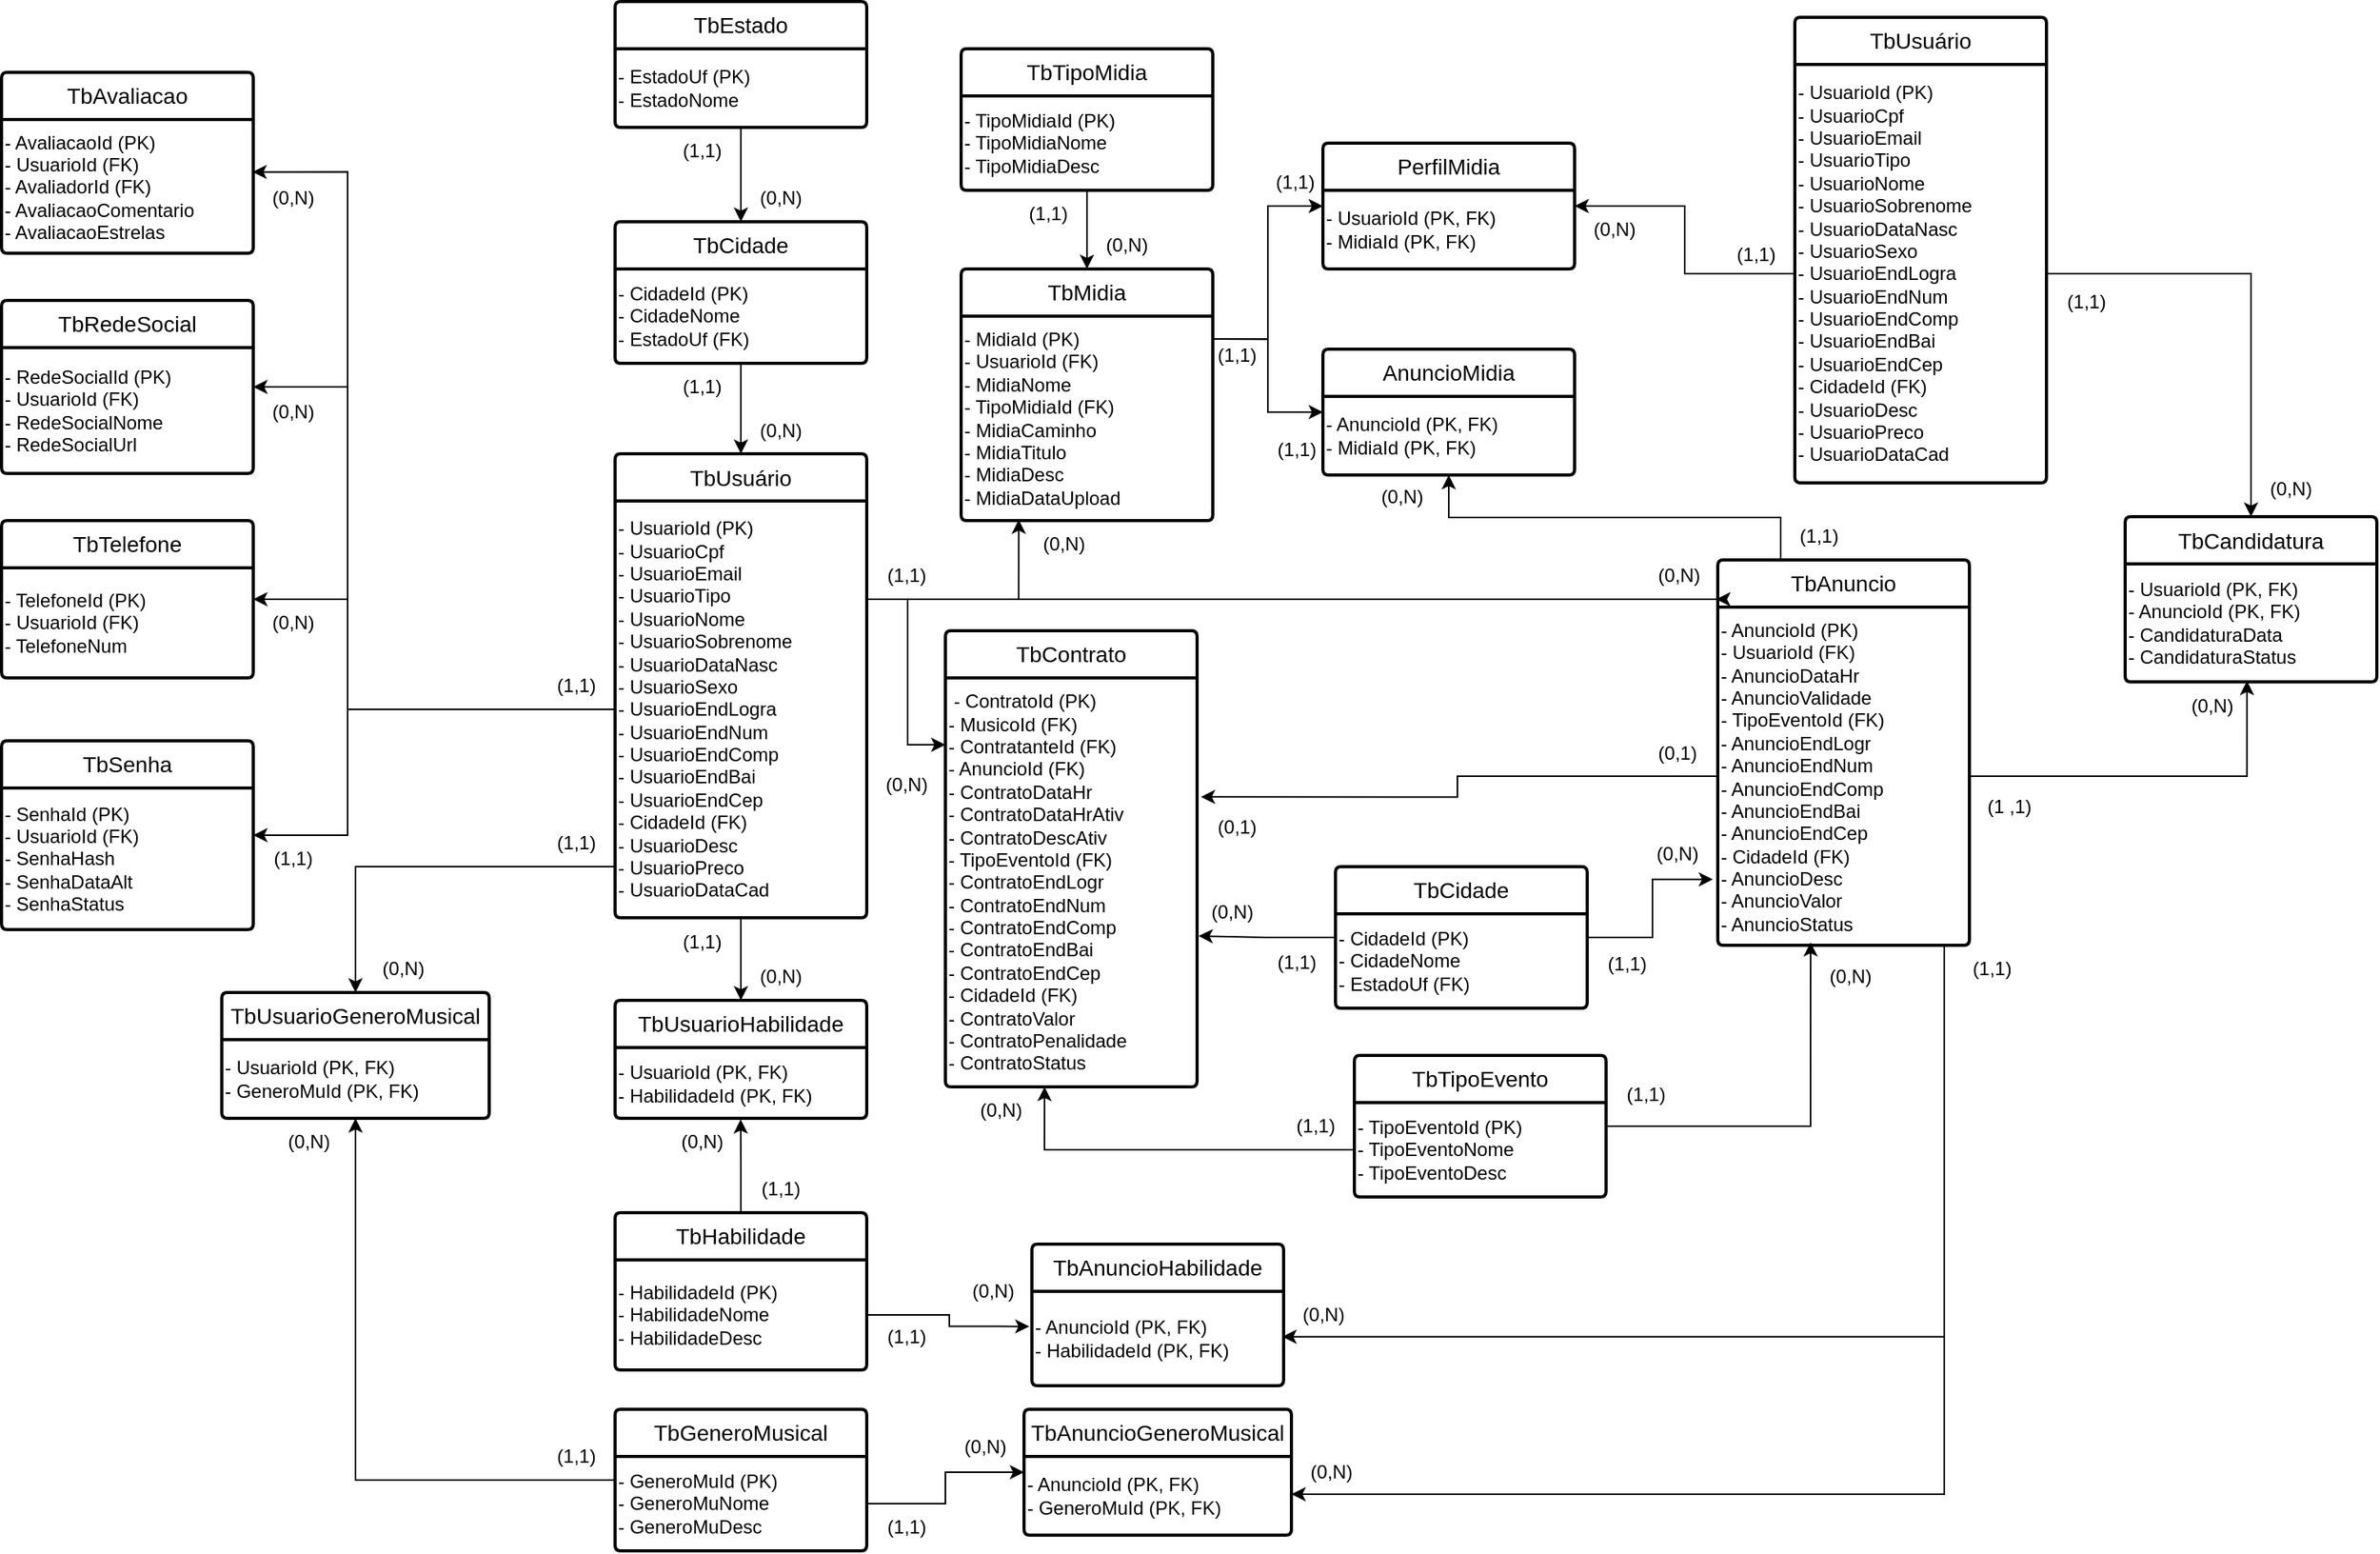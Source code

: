 <mxfile version="24.7.17">
  <diagram id="C5RBs43oDa-KdzZeNtuy" name="Page-1">
    <mxGraphModel dx="2780" dy="1218" grid="1" gridSize="10" guides="1" tooltips="1" connect="1" arrows="1" fold="1" page="1" pageScale="1" pageWidth="827" pageHeight="1169" math="0" shadow="0">
      <root>
        <mxCell id="WIyWlLk6GJQsqaUBKTNV-0" />
        <mxCell id="WIyWlLk6GJQsqaUBKTNV-1" parent="WIyWlLk6GJQsqaUBKTNV-0" />
        <mxCell id="g0T9W5ghNMHpebIkajyG-19" style="edgeStyle=orthogonalEdgeStyle;rounded=0;orthogonalLoop=1;jettySize=auto;html=1;entryX=1;entryY=0.5;entryDx=0;entryDy=0;" parent="WIyWlLk6GJQsqaUBKTNV-1" source="g0T9W5ghNMHpebIkajyG-0" target="g0T9W5ghNMHpebIkajyG-6" edge="1">
          <mxGeometry relative="1" as="geometry">
            <Array as="points">
              <mxPoint x="290" y="460" />
              <mxPoint x="290" y="255" />
            </Array>
          </mxGeometry>
        </mxCell>
        <mxCell id="g0T9W5ghNMHpebIkajyG-20" style="edgeStyle=orthogonalEdgeStyle;rounded=0;orthogonalLoop=1;jettySize=auto;html=1;entryX=1;entryY=0.5;entryDx=0;entryDy=0;" parent="WIyWlLk6GJQsqaUBKTNV-1" source="g0T9W5ghNMHpebIkajyG-0" target="g0T9W5ghNMHpebIkajyG-5" edge="1">
          <mxGeometry relative="1" as="geometry">
            <Array as="points">
              <mxPoint x="290" y="460" />
              <mxPoint x="290" y="390" />
            </Array>
          </mxGeometry>
        </mxCell>
        <mxCell id="g0T9W5ghNMHpebIkajyG-21" style="edgeStyle=orthogonalEdgeStyle;rounded=0;orthogonalLoop=1;jettySize=auto;html=1;entryX=1;entryY=0.5;entryDx=0;entryDy=0;" parent="WIyWlLk6GJQsqaUBKTNV-1" source="g0T9W5ghNMHpebIkajyG-0" target="g0T9W5ghNMHpebIkajyG-7" edge="1">
          <mxGeometry relative="1" as="geometry">
            <Array as="points">
              <mxPoint x="290" y="460" />
              <mxPoint x="290" y="540" />
            </Array>
          </mxGeometry>
        </mxCell>
        <mxCell id="g0T9W5ghNMHpebIkajyG-0" value="TbUsuário" style="swimlane;childLayout=stackLayout;horizontal=1;startSize=30;horizontalStack=0;rounded=1;fontSize=14;fontStyle=0;strokeWidth=2;resizeParent=0;resizeLast=1;shadow=0;dashed=0;align=center;arcSize=4;whiteSpace=wrap;html=1;" parent="WIyWlLk6GJQsqaUBKTNV-1" vertex="1">
          <mxGeometry x="460" y="297.5" width="160" height="295" as="geometry" />
        </mxCell>
        <mxCell id="g0T9W5ghNMHpebIkajyG-48" value="- UsuarioId (PK)&lt;div&gt;- UsuarioCpf&amp;nbsp;&lt;/div&gt;&lt;div&gt;- UsuarioEmail&lt;/div&gt;&lt;div&gt;- UsuarioTipo&lt;/div&gt;&lt;div&gt;- UsuarioNome&lt;/div&gt;&lt;div&gt;- UsuarioSobrenome&lt;/div&gt;&lt;div&gt;- UsuarioDataNasc&lt;/div&gt;&lt;div&gt;- UsuarioSexo&lt;/div&gt;&lt;div&gt;- UsuarioEndLogra&lt;/div&gt;&lt;div&gt;- UsuarioEndNum&lt;/div&gt;&lt;div&gt;- UsuarioEndComp&lt;/div&gt;&lt;div&gt;- UsuarioEndBai&lt;/div&gt;&lt;div&gt;- UsuarioEndCep&lt;/div&gt;&lt;div&gt;- CidadeId (FK)&lt;/div&gt;&lt;div&gt;- UsuarioDesc&lt;/div&gt;&lt;div&gt;- UsuarioPreco&lt;/div&gt;&lt;div&gt;- UsuarioDataCad&lt;/div&gt;" style="text;html=1;align=left;verticalAlign=middle;resizable=0;points=[];autosize=1;strokeColor=none;fillColor=none;" parent="g0T9W5ghNMHpebIkajyG-0" vertex="1">
          <mxGeometry y="30" width="160" height="265" as="geometry" />
        </mxCell>
        <mxCell id="g0T9W5ghNMHpebIkajyG-23" style="edgeStyle=orthogonalEdgeStyle;rounded=0;orthogonalLoop=1;jettySize=auto;html=1;entryX=0.5;entryY=0;entryDx=0;entryDy=0;" parent="WIyWlLk6GJQsqaUBKTNV-1" source="g0T9W5ghNMHpebIkajyG-3" target="g0T9W5ghNMHpebIkajyG-0" edge="1">
          <mxGeometry relative="1" as="geometry" />
        </mxCell>
        <mxCell id="g0T9W5ghNMHpebIkajyG-3" value="TbCidade" style="swimlane;childLayout=stackLayout;horizontal=1;startSize=30;horizontalStack=0;rounded=1;fontSize=14;fontStyle=0;strokeWidth=2;resizeParent=0;resizeLast=1;shadow=0;dashed=0;align=center;arcSize=4;whiteSpace=wrap;html=1;" parent="WIyWlLk6GJQsqaUBKTNV-1" vertex="1">
          <mxGeometry x="460" y="150" width="160" height="90" as="geometry" />
        </mxCell>
        <mxCell id="g0T9W5ghNMHpebIkajyG-50" value="- CidadeId (PK)&lt;div&gt;- CidadeNome&lt;/div&gt;&lt;div&gt;- EstadoUf (FK)&lt;/div&gt;" style="text;html=1;align=left;verticalAlign=middle;resizable=0;points=[];autosize=1;strokeColor=none;fillColor=none;" parent="g0T9W5ghNMHpebIkajyG-3" vertex="1">
          <mxGeometry y="30" width="160" height="60" as="geometry" />
        </mxCell>
        <mxCell id="g0T9W5ghNMHpebIkajyG-24" style="edgeStyle=orthogonalEdgeStyle;rounded=0;orthogonalLoop=1;jettySize=auto;html=1;entryX=0.5;entryY=0;entryDx=0;entryDy=0;" parent="WIyWlLk6GJQsqaUBKTNV-1" source="g0T9W5ghNMHpebIkajyG-4" target="g0T9W5ghNMHpebIkajyG-3" edge="1">
          <mxGeometry relative="1" as="geometry" />
        </mxCell>
        <mxCell id="g0T9W5ghNMHpebIkajyG-4" value="TbEstado" style="swimlane;childLayout=stackLayout;horizontal=1;startSize=30;horizontalStack=0;rounded=1;fontSize=14;fontStyle=0;strokeWidth=2;resizeParent=0;resizeLast=1;shadow=0;dashed=0;align=center;arcSize=4;whiteSpace=wrap;html=1;" parent="WIyWlLk6GJQsqaUBKTNV-1" vertex="1">
          <mxGeometry x="460" y="10" width="160" height="80" as="geometry" />
        </mxCell>
        <mxCell id="g0T9W5ghNMHpebIkajyG-49" value="- EstadoUf (PK)&lt;div&gt;- EstadoNome&lt;/div&gt;" style="text;html=1;align=left;verticalAlign=middle;resizable=0;points=[];autosize=1;strokeColor=none;fillColor=none;" parent="g0T9W5ghNMHpebIkajyG-4" vertex="1">
          <mxGeometry y="30" width="160" height="50" as="geometry" />
        </mxCell>
        <mxCell id="g0T9W5ghNMHpebIkajyG-5" value="TbTelefone" style="swimlane;childLayout=stackLayout;horizontal=1;startSize=30;horizontalStack=0;rounded=1;fontSize=14;fontStyle=0;strokeWidth=2;resizeParent=0;resizeLast=1;shadow=0;dashed=0;align=center;arcSize=4;whiteSpace=wrap;html=1;" parent="WIyWlLk6GJQsqaUBKTNV-1" vertex="1">
          <mxGeometry x="70" y="340" width="160" height="100" as="geometry" />
        </mxCell>
        <mxCell id="g0T9W5ghNMHpebIkajyG-52" value="- TelefoneId (PK)&lt;div&gt;- UsuarioId (FK)&lt;/div&gt;&lt;div&gt;- TelefoneNum&lt;/div&gt;" style="text;html=1;align=left;verticalAlign=middle;resizable=0;points=[];autosize=1;strokeColor=none;fillColor=none;" parent="g0T9W5ghNMHpebIkajyG-5" vertex="1">
          <mxGeometry y="30" width="160" height="70" as="geometry" />
        </mxCell>
        <mxCell id="g0T9W5ghNMHpebIkajyG-6" value="TbRedeSocial" style="swimlane;childLayout=stackLayout;horizontal=1;startSize=30;horizontalStack=0;rounded=1;fontSize=14;fontStyle=0;strokeWidth=2;resizeParent=0;resizeLast=1;shadow=0;dashed=0;align=center;arcSize=4;whiteSpace=wrap;html=1;" parent="WIyWlLk6GJQsqaUBKTNV-1" vertex="1">
          <mxGeometry x="70" y="200" width="160" height="110" as="geometry" />
        </mxCell>
        <mxCell id="g0T9W5ghNMHpebIkajyG-53" value="- RedeSocialId (PK)&lt;div&gt;- UsuarioId (FK)&lt;/div&gt;&lt;div&gt;- RedeSocialNome&lt;/div&gt;&lt;div&gt;- RedeSocialUrl&lt;/div&gt;" style="text;html=1;align=left;verticalAlign=middle;resizable=0;points=[];autosize=1;strokeColor=none;fillColor=none;" parent="g0T9W5ghNMHpebIkajyG-6" vertex="1">
          <mxGeometry y="30" width="160" height="80" as="geometry" />
        </mxCell>
        <mxCell id="g0T9W5ghNMHpebIkajyG-7" value="TbSenha" style="swimlane;childLayout=stackLayout;horizontal=1;startSize=30;horizontalStack=0;rounded=1;fontSize=14;fontStyle=0;strokeWidth=2;resizeParent=0;resizeLast=1;shadow=0;dashed=0;align=center;arcSize=4;whiteSpace=wrap;html=1;" parent="WIyWlLk6GJQsqaUBKTNV-1" vertex="1">
          <mxGeometry x="70" y="480" width="160" height="120" as="geometry" />
        </mxCell>
        <mxCell id="g0T9W5ghNMHpebIkajyG-51" value="- SenhaId (PK)&lt;div&gt;- UsuarioId (FK)&lt;/div&gt;&lt;div&gt;- SenhaHash&lt;/div&gt;&lt;div&gt;- SenhaDataAlt&lt;/div&gt;&lt;div&gt;- SenhaStatus&lt;/div&gt;" style="text;html=1;align=left;verticalAlign=middle;resizable=0;points=[];autosize=1;strokeColor=none;fillColor=none;" parent="g0T9W5ghNMHpebIkajyG-7" vertex="1">
          <mxGeometry y="30" width="160" height="90" as="geometry" />
        </mxCell>
        <mxCell id="g0T9W5ghNMHpebIkajyG-8" value="TbHabilidade" style="swimlane;childLayout=stackLayout;horizontal=1;startSize=30;horizontalStack=0;rounded=1;fontSize=14;fontStyle=0;strokeWidth=2;resizeParent=0;resizeLast=1;shadow=0;dashed=0;align=center;arcSize=4;whiteSpace=wrap;html=1;" parent="WIyWlLk6GJQsqaUBKTNV-1" vertex="1">
          <mxGeometry x="460" y="780" width="160" height="100" as="geometry" />
        </mxCell>
        <mxCell id="g0T9W5ghNMHpebIkajyG-54" value="- HabilidadeId (PK)&lt;div&gt;- HabilidadeNome&lt;/div&gt;&lt;div&gt;- HabilidadeDesc&lt;/div&gt;" style="text;html=1;align=left;verticalAlign=middle;resizable=0;points=[];autosize=1;strokeColor=none;fillColor=none;" parent="g0T9W5ghNMHpebIkajyG-8" vertex="1">
          <mxGeometry y="30" width="160" height="70" as="geometry" />
        </mxCell>
        <mxCell id="g0T9W5ghNMHpebIkajyG-9" value="TbUsuarioHabilidade" style="swimlane;childLayout=stackLayout;horizontal=1;startSize=30;horizontalStack=0;rounded=1;fontSize=14;fontStyle=0;strokeWidth=2;resizeParent=0;resizeLast=1;shadow=0;dashed=0;align=center;arcSize=4;whiteSpace=wrap;html=1;" parent="WIyWlLk6GJQsqaUBKTNV-1" vertex="1">
          <mxGeometry x="460" y="645" width="160" height="75" as="geometry" />
        </mxCell>
        <mxCell id="g0T9W5ghNMHpebIkajyG-55" value="- UsuarioId (PK, FK)&lt;div&gt;- HabilidadeId (PK, FK)&lt;/div&gt;" style="text;html=1;align=left;verticalAlign=middle;resizable=0;points=[];autosize=1;strokeColor=none;fillColor=none;" parent="g0T9W5ghNMHpebIkajyG-9" vertex="1">
          <mxGeometry y="30" width="160" height="45" as="geometry" />
        </mxCell>
        <mxCell id="g0T9W5ghNMHpebIkajyG-10" value="TbUsuarioGeneroMusical" style="swimlane;childLayout=stackLayout;horizontal=1;startSize=30;horizontalStack=0;rounded=1;fontSize=14;fontStyle=0;strokeWidth=2;resizeParent=0;resizeLast=1;shadow=0;dashed=0;align=center;arcSize=4;whiteSpace=wrap;html=1;" parent="WIyWlLk6GJQsqaUBKTNV-1" vertex="1">
          <mxGeometry x="210" y="640" width="170" height="80" as="geometry" />
        </mxCell>
        <mxCell id="g0T9W5ghNMHpebIkajyG-58" value="- UsuarioId (PK, FK)&lt;div&gt;- GeneroMuId (PK, FK)&lt;/div&gt;" style="text;html=1;align=left;verticalAlign=middle;resizable=0;points=[];autosize=1;strokeColor=none;fillColor=none;" parent="g0T9W5ghNMHpebIkajyG-10" vertex="1">
          <mxGeometry y="30" width="170" height="50" as="geometry" />
        </mxCell>
        <mxCell id="g0T9W5ghNMHpebIkajyG-32" style="edgeStyle=orthogonalEdgeStyle;rounded=0;orthogonalLoop=1;jettySize=auto;html=1;entryX=0.5;entryY=1;entryDx=0;entryDy=0;" parent="WIyWlLk6GJQsqaUBKTNV-1" source="g0T9W5ghNMHpebIkajyG-12" target="g0T9W5ghNMHpebIkajyG-10" edge="1">
          <mxGeometry relative="1" as="geometry" />
        </mxCell>
        <mxCell id="g0T9W5ghNMHpebIkajyG-12" value="TbGeneroMusical" style="swimlane;childLayout=stackLayout;horizontal=1;startSize=30;horizontalStack=0;rounded=1;fontSize=14;fontStyle=0;strokeWidth=2;resizeParent=0;resizeLast=1;shadow=0;dashed=0;align=center;arcSize=4;whiteSpace=wrap;html=1;" parent="WIyWlLk6GJQsqaUBKTNV-1" vertex="1">
          <mxGeometry x="460" y="905" width="160" height="90" as="geometry" />
        </mxCell>
        <mxCell id="g0T9W5ghNMHpebIkajyG-57" value="- GeneroMuId (PK)&lt;div&gt;- GeneroMuNome&lt;/div&gt;&lt;div&gt;- GeneroMuDesc&lt;/div&gt;" style="text;html=1;align=left;verticalAlign=middle;resizable=0;points=[];autosize=1;strokeColor=none;fillColor=none;" parent="g0T9W5ghNMHpebIkajyG-12" vertex="1">
          <mxGeometry y="30" width="160" height="60" as="geometry" />
        </mxCell>
        <mxCell id="g0T9W5ghNMHpebIkajyG-27" style="edgeStyle=orthogonalEdgeStyle;rounded=0;orthogonalLoop=1;jettySize=auto;html=1;entryX=0.5;entryY=1;entryDx=0;entryDy=0;exitX=0.25;exitY=0;exitDx=0;exitDy=0;" parent="WIyWlLk6GJQsqaUBKTNV-1" source="g0T9W5ghNMHpebIkajyG-13" target="g0T9W5ghNMHpebIkajyG-18" edge="1">
          <mxGeometry relative="1" as="geometry" />
        </mxCell>
        <mxCell id="g0T9W5ghNMHpebIkajyG-13" value="TbAnuncio" style="swimlane;childLayout=stackLayout;horizontal=1;startSize=30;horizontalStack=0;rounded=1;fontSize=14;fontStyle=0;strokeWidth=2;resizeParent=0;resizeLast=1;shadow=0;dashed=0;align=center;arcSize=4;whiteSpace=wrap;html=1;" parent="WIyWlLk6GJQsqaUBKTNV-1" vertex="1">
          <mxGeometry x="1161" y="365" width="160" height="245" as="geometry" />
        </mxCell>
        <mxCell id="g0T9W5ghNMHpebIkajyG-61" value="- AnuncioId (PK)&lt;div&gt;- UsuarioId (FK)&lt;/div&gt;&lt;div&gt;- AnuncioDataHr&lt;/div&gt;&lt;div&gt;- AnuncioValidade&lt;/div&gt;&lt;div&gt;- TipoEventoId (FK)&lt;/div&gt;&lt;div&gt;- AnuncioEndLogr&lt;/div&gt;&lt;div&gt;- AnuncioEndNum&lt;/div&gt;&lt;div&gt;- AnuncioEndComp&lt;/div&gt;&lt;div&gt;- AnuncioEndBai&lt;/div&gt;&lt;div&gt;- AnuncioEndCep&lt;/div&gt;&lt;div&gt;- CidadeId (FK)&lt;/div&gt;&lt;div&gt;- AnuncioDesc&lt;/div&gt;&lt;div&gt;- AnuncioValor&lt;/div&gt;&lt;div&gt;- AnuncioStatus&lt;/div&gt;" style="text;html=1;align=left;verticalAlign=middle;resizable=0;points=[];autosize=1;strokeColor=none;fillColor=none;" parent="g0T9W5ghNMHpebIkajyG-13" vertex="1">
          <mxGeometry y="30" width="160" height="215" as="geometry" />
        </mxCell>
        <mxCell id="g0T9W5ghNMHpebIkajyG-15" value="TbTipoEvento" style="swimlane;childLayout=stackLayout;horizontal=1;startSize=30;horizontalStack=0;rounded=1;fontSize=14;fontStyle=0;strokeWidth=2;resizeParent=0;resizeLast=1;shadow=0;dashed=0;align=center;arcSize=4;whiteSpace=wrap;html=1;" parent="WIyWlLk6GJQsqaUBKTNV-1" vertex="1">
          <mxGeometry x="930" y="680" width="160" height="90" as="geometry" />
        </mxCell>
        <mxCell id="g0T9W5ghNMHpebIkajyG-60" value="- TipoEventoId (PK)&lt;div&gt;- TipoEventoNome&lt;/div&gt;&lt;div&gt;- TipoEventoDesc&amp;nbsp;&lt;/div&gt;" style="text;html=1;align=left;verticalAlign=middle;resizable=0;points=[];autosize=1;strokeColor=none;fillColor=none;" parent="g0T9W5ghNMHpebIkajyG-15" vertex="1">
          <mxGeometry y="30" width="160" height="60" as="geometry" />
        </mxCell>
        <mxCell id="g0T9W5ghNMHpebIkajyG-28" style="edgeStyle=orthogonalEdgeStyle;rounded=0;orthogonalLoop=1;jettySize=auto;html=1;entryX=0;entryY=0.5;entryDx=0;entryDy=0;exitX=1.002;exitY=0.112;exitDx=0;exitDy=0;exitPerimeter=0;" parent="WIyWlLk6GJQsqaUBKTNV-1" source="g0T9W5ghNMHpebIkajyG-90" target="g0T9W5ghNMHpebIkajyG-17" edge="1">
          <mxGeometry relative="1" as="geometry" />
        </mxCell>
        <mxCell id="g0T9W5ghNMHpebIkajyG-29" style="edgeStyle=orthogonalEdgeStyle;rounded=0;orthogonalLoop=1;jettySize=auto;html=1;entryX=0;entryY=0.5;entryDx=0;entryDy=0;exitX=0.995;exitY=0.112;exitDx=0;exitDy=0;exitPerimeter=0;" parent="WIyWlLk6GJQsqaUBKTNV-1" source="g0T9W5ghNMHpebIkajyG-90" target="g0T9W5ghNMHpebIkajyG-18" edge="1">
          <mxGeometry relative="1" as="geometry" />
        </mxCell>
        <mxCell id="g0T9W5ghNMHpebIkajyG-16" value="TbMidia" style="swimlane;childLayout=stackLayout;horizontal=1;startSize=30;horizontalStack=0;rounded=1;fontSize=14;fontStyle=0;strokeWidth=2;resizeParent=0;resizeLast=1;shadow=0;dashed=0;align=center;arcSize=4;whiteSpace=wrap;html=1;" parent="WIyWlLk6GJQsqaUBKTNV-1" vertex="1">
          <mxGeometry x="680" y="180" width="160" height="160" as="geometry" />
        </mxCell>
        <mxCell id="g0T9W5ghNMHpebIkajyG-90" value="- MidiaId (PK)&lt;div&gt;- UsuarioId (FK)&lt;br&gt;&lt;div&gt;- MidiaNome&lt;/div&gt;&lt;div&gt;- TipoMidiaId (FK)&lt;/div&gt;&lt;div&gt;- MidiaCaminho&lt;/div&gt;&lt;div&gt;- MidiaTitulo&lt;/div&gt;&lt;div&gt;- MidiaDesc&lt;/div&gt;&lt;div&gt;- MidiaDataUpload&lt;/div&gt;&lt;/div&gt;" style="text;html=1;align=left;verticalAlign=middle;resizable=0;points=[];autosize=1;strokeColor=none;fillColor=none;" parent="g0T9W5ghNMHpebIkajyG-16" vertex="1">
          <mxGeometry y="30" width="160" height="130" as="geometry" />
        </mxCell>
        <mxCell id="g0T9W5ghNMHpebIkajyG-17" value="PerfilMidia" style="swimlane;childLayout=stackLayout;horizontal=1;startSize=30;horizontalStack=0;rounded=1;fontSize=14;fontStyle=0;strokeWidth=2;resizeParent=0;resizeLast=1;shadow=0;dashed=0;align=center;arcSize=4;whiteSpace=wrap;html=1;" parent="WIyWlLk6GJQsqaUBKTNV-1" vertex="1">
          <mxGeometry x="910" y="100" width="160" height="80" as="geometry" />
        </mxCell>
        <mxCell id="g0T9W5ghNMHpebIkajyG-97" value="- UsuarioId (PK, FK)&lt;div&gt;- MidiaId (PK, FK)&lt;/div&gt;" style="text;html=1;align=left;verticalAlign=middle;resizable=0;points=[];autosize=1;strokeColor=none;fillColor=none;" parent="g0T9W5ghNMHpebIkajyG-17" vertex="1">
          <mxGeometry y="30" width="160" height="50" as="geometry" />
        </mxCell>
        <mxCell id="g0T9W5ghNMHpebIkajyG-18" value="AnuncioMidia" style="swimlane;childLayout=stackLayout;horizontal=1;startSize=30;horizontalStack=0;rounded=1;fontSize=14;fontStyle=0;strokeWidth=2;resizeParent=0;resizeLast=1;shadow=0;dashed=0;align=center;arcSize=4;whiteSpace=wrap;html=1;" parent="WIyWlLk6GJQsqaUBKTNV-1" vertex="1">
          <mxGeometry x="910" y="231" width="160" height="80" as="geometry" />
        </mxCell>
        <mxCell id="g0T9W5ghNMHpebIkajyG-98" value="- AnuncioId (PK, FK)&lt;div&gt;- MidiaId (PK, FK)&lt;/div&gt;" style="text;html=1;align=left;verticalAlign=middle;resizable=0;points=[];autosize=1;strokeColor=none;fillColor=none;" parent="g0T9W5ghNMHpebIkajyG-18" vertex="1">
          <mxGeometry y="30" width="160" height="50" as="geometry" />
        </mxCell>
        <mxCell id="g0T9W5ghNMHpebIkajyG-66" value="TbAnuncioHabilidade" style="swimlane;childLayout=stackLayout;horizontal=1;startSize=30;horizontalStack=0;rounded=1;fontSize=14;fontStyle=0;strokeWidth=2;resizeParent=0;resizeLast=1;shadow=0;dashed=0;align=center;arcSize=4;whiteSpace=wrap;html=1;" parent="WIyWlLk6GJQsqaUBKTNV-1" vertex="1">
          <mxGeometry x="725" y="800" width="160" height="90" as="geometry" />
        </mxCell>
        <mxCell id="g0T9W5ghNMHpebIkajyG-67" value="- AnuncioId (PK, FK)&lt;div&gt;- HabilidadeId (PK, FK)&lt;/div&gt;" style="text;html=1;align=left;verticalAlign=middle;resizable=0;points=[];autosize=1;strokeColor=none;fillColor=none;" parent="g0T9W5ghNMHpebIkajyG-66" vertex="1">
          <mxGeometry y="30" width="160" height="60" as="geometry" />
        </mxCell>
        <mxCell id="g0T9W5ghNMHpebIkajyG-68" value="TbAnuncioGeneroMusical" style="swimlane;childLayout=stackLayout;horizontal=1;startSize=30;horizontalStack=0;rounded=1;fontSize=14;fontStyle=0;strokeWidth=2;resizeParent=0;resizeLast=1;shadow=0;dashed=0;align=center;arcSize=4;whiteSpace=wrap;html=1;" parent="WIyWlLk6GJQsqaUBKTNV-1" vertex="1">
          <mxGeometry x="720" y="905" width="170" height="80" as="geometry" />
        </mxCell>
        <mxCell id="g0T9W5ghNMHpebIkajyG-69" value="- AnuncioId (PK, FK)&lt;div&gt;- GeneroMuId (PK, FK)&lt;/div&gt;" style="text;html=1;align=left;verticalAlign=middle;resizable=0;points=[];autosize=1;strokeColor=none;fillColor=none;" parent="g0T9W5ghNMHpebIkajyG-68" vertex="1">
          <mxGeometry y="30" width="170" height="50" as="geometry" />
        </mxCell>
        <mxCell id="g0T9W5ghNMHpebIkajyG-73" style="edgeStyle=orthogonalEdgeStyle;rounded=0;orthogonalLoop=1;jettySize=auto;html=1;entryX=0.499;entryY=1.014;entryDx=0;entryDy=0;entryPerimeter=0;" parent="WIyWlLk6GJQsqaUBKTNV-1" source="g0T9W5ghNMHpebIkajyG-8" target="g0T9W5ghNMHpebIkajyG-55" edge="1">
          <mxGeometry relative="1" as="geometry" />
        </mxCell>
        <mxCell id="g0T9W5ghNMHpebIkajyG-76" value="TbContrato" style="swimlane;childLayout=stackLayout;horizontal=1;startSize=30;horizontalStack=0;rounded=1;fontSize=14;fontStyle=0;strokeWidth=2;resizeParent=0;resizeLast=1;shadow=0;dashed=0;align=center;arcSize=4;whiteSpace=wrap;html=1;" parent="WIyWlLk6GJQsqaUBKTNV-1" vertex="1">
          <mxGeometry x="670" y="410" width="160" height="290" as="geometry" />
        </mxCell>
        <mxCell id="g0T9W5ghNMHpebIkajyG-86" value="&amp;nbsp;- ContratoId (PK)&lt;div&gt;- MusicoId (FK)&lt;/div&gt;&lt;div&gt;- ContratanteId (FK)&lt;/div&gt;&lt;div&gt;- AnuncioId (FK)&lt;/div&gt;&lt;div&gt;- ContratoDataHr&lt;/div&gt;&lt;div&gt;- ContratoDataHrAtiv&lt;/div&gt;&lt;div&gt;- ContratoDescAtiv&lt;/div&gt;&lt;div&gt;- TipoEventoId (FK)&lt;/div&gt;&lt;div&gt;- ContratoEndLogr&lt;/div&gt;&lt;div&gt;- ContratoEndNum&lt;/div&gt;&lt;div&gt;- ContratoEndComp&lt;/div&gt;&lt;div&gt;- ContratoEndBai&lt;/div&gt;&lt;div&gt;- ContratoEndCep&lt;/div&gt;&lt;div&gt;- CidadeId (FK)&lt;/div&gt;&lt;div&gt;- ContratoValor&lt;/div&gt;&lt;div&gt;- ContratoPenalidade&lt;/div&gt;&lt;div&gt;- ContratoStatus&lt;/div&gt;" style="text;html=1;align=left;verticalAlign=middle;resizable=0;points=[];autosize=1;strokeColor=none;fillColor=none;" parent="g0T9W5ghNMHpebIkajyG-76" vertex="1">
          <mxGeometry y="30" width="160" height="260" as="geometry" />
        </mxCell>
        <mxCell id="g0T9W5ghNMHpebIkajyG-79" style="edgeStyle=orthogonalEdgeStyle;rounded=0;orthogonalLoop=1;jettySize=auto;html=1;entryX=-0.01;entryY=0.372;entryDx=0;entryDy=0;entryPerimeter=0;" parent="WIyWlLk6GJQsqaUBKTNV-1" source="g0T9W5ghNMHpebIkajyG-54" target="g0T9W5ghNMHpebIkajyG-67" edge="1">
          <mxGeometry relative="1" as="geometry" />
        </mxCell>
        <mxCell id="g0T9W5ghNMHpebIkajyG-80" style="edgeStyle=orthogonalEdgeStyle;rounded=0;orthogonalLoop=1;jettySize=auto;html=1;entryX=0;entryY=0.5;entryDx=0;entryDy=0;" parent="WIyWlLk6GJQsqaUBKTNV-1" source="g0T9W5ghNMHpebIkajyG-57" target="g0T9W5ghNMHpebIkajyG-68" edge="1">
          <mxGeometry relative="1" as="geometry" />
        </mxCell>
        <mxCell id="g0T9W5ghNMHpebIkajyG-82" style="edgeStyle=orthogonalEdgeStyle;rounded=0;orthogonalLoop=1;jettySize=auto;html=1;entryX=1;entryY=0.48;entryDx=0;entryDy=0;entryPerimeter=0;exitX=0.9;exitY=1;exitDx=0;exitDy=0;exitPerimeter=0;" parent="WIyWlLk6GJQsqaUBKTNV-1" source="g0T9W5ghNMHpebIkajyG-61" target="g0T9W5ghNMHpebIkajyG-69" edge="1">
          <mxGeometry relative="1" as="geometry" />
        </mxCell>
        <mxCell id="g0T9W5ghNMHpebIkajyG-84" style="edgeStyle=orthogonalEdgeStyle;rounded=0;orthogonalLoop=1;jettySize=auto;html=1;entryX=0.5;entryY=0;entryDx=0;entryDy=0;" parent="WIyWlLk6GJQsqaUBKTNV-1" source="g0T9W5ghNMHpebIkajyG-48" target="g0T9W5ghNMHpebIkajyG-9" edge="1">
          <mxGeometry relative="1" as="geometry" />
        </mxCell>
        <mxCell id="g0T9W5ghNMHpebIkajyG-89" style="edgeStyle=orthogonalEdgeStyle;rounded=0;orthogonalLoop=1;jettySize=auto;html=1;entryX=0.5;entryY=0;entryDx=0;entryDy=0;" parent="WIyWlLk6GJQsqaUBKTNV-1" source="g0T9W5ghNMHpebIkajyG-48" target="g0T9W5ghNMHpebIkajyG-10" edge="1">
          <mxGeometry relative="1" as="geometry">
            <Array as="points">
              <mxPoint x="295" y="560" />
            </Array>
          </mxGeometry>
        </mxCell>
        <mxCell id="g0T9W5ghNMHpebIkajyG-92" style="edgeStyle=orthogonalEdgeStyle;rounded=0;orthogonalLoop=1;jettySize=auto;html=1;" parent="WIyWlLk6GJQsqaUBKTNV-1" source="g0T9W5ghNMHpebIkajyG-91" target="g0T9W5ghNMHpebIkajyG-16" edge="1">
          <mxGeometry relative="1" as="geometry" />
        </mxCell>
        <mxCell id="g0T9W5ghNMHpebIkajyG-91" value="TbTipoMidia" style="swimlane;childLayout=stackLayout;horizontal=1;startSize=30;horizontalStack=0;rounded=1;fontSize=14;fontStyle=0;strokeWidth=2;resizeParent=0;resizeLast=1;shadow=0;dashed=0;align=center;arcSize=4;whiteSpace=wrap;html=1;" parent="WIyWlLk6GJQsqaUBKTNV-1" vertex="1">
          <mxGeometry x="680" y="40" width="160" height="90" as="geometry" />
        </mxCell>
        <mxCell id="g0T9W5ghNMHpebIkajyG-93" value="- TipoMidiaId (PK)&lt;div&gt;- TipoMidiaNome&lt;/div&gt;&lt;div&gt;- TipoMidiaDesc&lt;/div&gt;" style="text;html=1;align=left;verticalAlign=middle;resizable=0;points=[];autosize=1;strokeColor=none;fillColor=none;" parent="g0T9W5ghNMHpebIkajyG-91" vertex="1">
          <mxGeometry y="30" width="160" height="60" as="geometry" />
        </mxCell>
        <mxCell id="yz2e9MGb9dOM7ltvJFuC-0" value="(1,1)" style="text;html=1;align=center;verticalAlign=middle;resizable=0;points=[];autosize=1;strokeColor=none;fillColor=none;" parent="WIyWlLk6GJQsqaUBKTNV-1" vertex="1">
          <mxGeometry x="490" y="240" width="50" height="30" as="geometry" />
        </mxCell>
        <mxCell id="yz2e9MGb9dOM7ltvJFuC-1" value="(0,N)" style="text;html=1;align=center;verticalAlign=middle;resizable=0;points=[];autosize=1;strokeColor=none;fillColor=none;" parent="WIyWlLk6GJQsqaUBKTNV-1" vertex="1">
          <mxGeometry x="540" y="267.5" width="50" height="30" as="geometry" />
        </mxCell>
        <mxCell id="yz2e9MGb9dOM7ltvJFuC-2" value="(1,1)" style="text;html=1;align=center;verticalAlign=middle;resizable=0;points=[];autosize=1;strokeColor=none;fillColor=none;" parent="WIyWlLk6GJQsqaUBKTNV-1" vertex="1">
          <mxGeometry x="490" y="90" width="50" height="30" as="geometry" />
        </mxCell>
        <mxCell id="yz2e9MGb9dOM7ltvJFuC-3" value="(0,N)" style="text;html=1;align=center;verticalAlign=middle;resizable=0;points=[];autosize=1;strokeColor=none;fillColor=none;" parent="WIyWlLk6GJQsqaUBKTNV-1" vertex="1">
          <mxGeometry x="540" y="120" width="50" height="30" as="geometry" />
        </mxCell>
        <mxCell id="yz2e9MGb9dOM7ltvJFuC-4" value="(1,1)" style="text;html=1;align=center;verticalAlign=middle;resizable=0;points=[];autosize=1;strokeColor=none;fillColor=none;" parent="WIyWlLk6GJQsqaUBKTNV-1" vertex="1">
          <mxGeometry x="410" y="430" width="50" height="30" as="geometry" />
        </mxCell>
        <mxCell id="yz2e9MGb9dOM7ltvJFuC-5" value="(1,1)" style="text;html=1;align=center;verticalAlign=middle;resizable=0;points=[];autosize=1;strokeColor=none;fillColor=none;" parent="WIyWlLk6GJQsqaUBKTNV-1" vertex="1">
          <mxGeometry x="230" y="540" width="50" height="30" as="geometry" />
        </mxCell>
        <mxCell id="yz2e9MGb9dOM7ltvJFuC-6" value="(0,N)" style="text;html=1;align=center;verticalAlign=middle;resizable=0;points=[];autosize=1;strokeColor=none;fillColor=none;" parent="WIyWlLk6GJQsqaUBKTNV-1" vertex="1">
          <mxGeometry x="230" y="390" width="50" height="30" as="geometry" />
        </mxCell>
        <mxCell id="yz2e9MGb9dOM7ltvJFuC-7" value="(0,N)" style="text;html=1;align=center;verticalAlign=middle;resizable=0;points=[];autosize=1;strokeColor=none;fillColor=none;" parent="WIyWlLk6GJQsqaUBKTNV-1" vertex="1">
          <mxGeometry x="230" y="256" width="50" height="30" as="geometry" />
        </mxCell>
        <mxCell id="yz2e9MGb9dOM7ltvJFuC-8" value="(0,N)" style="text;html=1;align=center;verticalAlign=middle;resizable=0;points=[];autosize=1;strokeColor=none;fillColor=none;" parent="WIyWlLk6GJQsqaUBKTNV-1" vertex="1">
          <mxGeometry x="720" y="340" width="50" height="30" as="geometry" />
        </mxCell>
        <mxCell id="yz2e9MGb9dOM7ltvJFuC-9" value="(1,1)" style="text;html=1;align=center;verticalAlign=middle;resizable=0;points=[];autosize=1;strokeColor=none;fillColor=none;" parent="WIyWlLk6GJQsqaUBKTNV-1" vertex="1">
          <mxGeometry x="620" y="360" width="50" height="30" as="geometry" />
        </mxCell>
        <mxCell id="yz2e9MGb9dOM7ltvJFuC-10" value="(1,1)" style="text;html=1;align=center;verticalAlign=middle;resizable=0;points=[];autosize=1;strokeColor=none;fillColor=none;" parent="WIyWlLk6GJQsqaUBKTNV-1" vertex="1">
          <mxGeometry x="710" y="130" width="50" height="30" as="geometry" />
        </mxCell>
        <mxCell id="yz2e9MGb9dOM7ltvJFuC-11" value="(0,N)" style="text;html=1;align=center;verticalAlign=middle;resizable=0;points=[];autosize=1;strokeColor=none;fillColor=none;" parent="WIyWlLk6GJQsqaUBKTNV-1" vertex="1">
          <mxGeometry x="760" y="150" width="50" height="30" as="geometry" />
        </mxCell>
        <mxCell id="yz2e9MGb9dOM7ltvJFuC-12" value="(1,1)" style="text;html=1;align=center;verticalAlign=middle;resizable=0;points=[];autosize=1;strokeColor=none;fillColor=none;" parent="WIyWlLk6GJQsqaUBKTNV-1" vertex="1">
          <mxGeometry x="867" y="110" width="50" height="30" as="geometry" />
        </mxCell>
        <mxCell id="yz2e9MGb9dOM7ltvJFuC-13" value="(1,1)" style="text;html=1;align=center;verticalAlign=middle;resizable=0;points=[];autosize=1;strokeColor=none;fillColor=none;" parent="WIyWlLk6GJQsqaUBKTNV-1" vertex="1">
          <mxGeometry x="868" y="280" width="50" height="30" as="geometry" />
        </mxCell>
        <mxCell id="yz2e9MGb9dOM7ltvJFuC-14" value="(1,1)" style="text;html=1;align=center;verticalAlign=middle;resizable=0;points=[];autosize=1;strokeColor=none;fillColor=none;" parent="WIyWlLk6GJQsqaUBKTNV-1" vertex="1">
          <mxGeometry x="830" y="220" width="50" height="30" as="geometry" />
        </mxCell>
        <mxCell id="yz2e9MGb9dOM7ltvJFuC-17" style="edgeStyle=orthogonalEdgeStyle;rounded=0;orthogonalLoop=1;jettySize=auto;html=1;entryX=0;entryY=0.25;entryDx=0;entryDy=0;" parent="WIyWlLk6GJQsqaUBKTNV-1" target="g0T9W5ghNMHpebIkajyG-76" edge="1">
          <mxGeometry relative="1" as="geometry">
            <mxPoint x="620" y="392.5" as="sourcePoint" />
            <mxPoint x="660" y="540" as="targetPoint" />
            <Array as="points">
              <mxPoint x="620" y="390" />
              <mxPoint x="646" y="390" />
              <mxPoint x="646" y="483" />
            </Array>
          </mxGeometry>
        </mxCell>
        <mxCell id="yz2e9MGb9dOM7ltvJFuC-19" value="(0,N)" style="text;html=1;align=center;verticalAlign=middle;resizable=0;points=[];autosize=1;strokeColor=none;fillColor=none;" parent="WIyWlLk6GJQsqaUBKTNV-1" vertex="1">
          <mxGeometry x="620" y="492.71" width="50" height="30" as="geometry" />
        </mxCell>
        <mxCell id="yz2e9MGb9dOM7ltvJFuC-20" value="TbCandidatura" style="swimlane;childLayout=stackLayout;horizontal=1;startSize=30;horizontalStack=0;rounded=1;fontSize=14;fontStyle=0;strokeWidth=2;resizeParent=0;resizeLast=1;shadow=0;dashed=0;align=center;arcSize=4;whiteSpace=wrap;html=1;" parent="WIyWlLk6GJQsqaUBKTNV-1" vertex="1">
          <mxGeometry x="1420" y="337.5" width="160" height="105" as="geometry" />
        </mxCell>
        <mxCell id="yz2e9MGb9dOM7ltvJFuC-21" value="- UsuarioId (PK, FK)&lt;div&gt;- AnuncioId (PK, FK)&lt;/div&gt;&lt;div&gt;- CandidaturaData&lt;/div&gt;&lt;div&gt;- CandidaturaStatus&lt;/div&gt;" style="text;html=1;align=left;verticalAlign=middle;resizable=0;points=[];autosize=1;strokeColor=none;fillColor=none;" parent="yz2e9MGb9dOM7ltvJFuC-20" vertex="1">
          <mxGeometry y="30" width="160" height="75" as="geometry" />
        </mxCell>
        <mxCell id="yz2e9MGb9dOM7ltvJFuC-26" value="TbUsuário" style="swimlane;childLayout=stackLayout;horizontal=1;startSize=30;horizontalStack=0;rounded=1;fontSize=14;fontStyle=0;strokeWidth=2;resizeParent=0;resizeLast=1;shadow=0;dashed=0;align=center;arcSize=4;whiteSpace=wrap;html=1;" parent="WIyWlLk6GJQsqaUBKTNV-1" vertex="1">
          <mxGeometry x="1210" y="20" width="160" height="296" as="geometry" />
        </mxCell>
        <mxCell id="yz2e9MGb9dOM7ltvJFuC-27" value="- UsuarioId (PK)&lt;div&gt;- UsuarioCpf&amp;nbsp;&lt;/div&gt;&lt;div&gt;- UsuarioEmail&lt;/div&gt;&lt;div&gt;- UsuarioTipo&lt;/div&gt;&lt;div&gt;- UsuarioNome&lt;/div&gt;&lt;div&gt;- UsuarioSobrenome&lt;/div&gt;&lt;div&gt;- UsuarioDataNasc&lt;/div&gt;&lt;div&gt;- UsuarioSexo&lt;/div&gt;&lt;div&gt;- UsuarioEndLogra&lt;/div&gt;&lt;div&gt;- UsuarioEndNum&lt;/div&gt;&lt;div&gt;- UsuarioEndComp&lt;/div&gt;&lt;div&gt;- UsuarioEndBai&lt;/div&gt;&lt;div&gt;- UsuarioEndCep&lt;/div&gt;&lt;div&gt;- CidadeId (FK)&lt;/div&gt;&lt;div&gt;- UsuarioDesc&lt;/div&gt;&lt;div&gt;- UsuarioPreco&lt;/div&gt;&lt;div&gt;- UsuarioDataCad&lt;/div&gt;" style="text;html=1;align=left;verticalAlign=middle;resizable=0;points=[];autosize=1;strokeColor=none;fillColor=none;" parent="yz2e9MGb9dOM7ltvJFuC-26" vertex="1">
          <mxGeometry y="30" width="160" height="266" as="geometry" />
        </mxCell>
        <mxCell id="yz2e9MGb9dOM7ltvJFuC-30" style="edgeStyle=orthogonalEdgeStyle;rounded=0;orthogonalLoop=1;jettySize=auto;html=1;entryX=1;entryY=0.2;entryDx=0;entryDy=0;entryPerimeter=0;" parent="WIyWlLk6GJQsqaUBKTNV-1" source="yz2e9MGb9dOM7ltvJFuC-27" target="g0T9W5ghNMHpebIkajyG-97" edge="1">
          <mxGeometry relative="1" as="geometry" />
        </mxCell>
        <mxCell id="yz2e9MGb9dOM7ltvJFuC-34" value="(0,N)" style="text;html=1;align=center;verticalAlign=middle;resizable=0;points=[];autosize=1;strokeColor=none;fillColor=none;" parent="WIyWlLk6GJQsqaUBKTNV-1" vertex="1">
          <mxGeometry x="1070" y="140" width="50" height="30" as="geometry" />
        </mxCell>
        <mxCell id="yz2e9MGb9dOM7ltvJFuC-35" value="(1,1)" style="text;html=1;align=center;verticalAlign=middle;resizable=0;points=[];autosize=1;strokeColor=none;fillColor=none;" parent="WIyWlLk6GJQsqaUBKTNV-1" vertex="1">
          <mxGeometry x="1160" y="156" width="50" height="30" as="geometry" />
        </mxCell>
        <mxCell id="yz2e9MGb9dOM7ltvJFuC-36" value="(1,1)" style="text;html=1;align=center;verticalAlign=middle;resizable=0;points=[];autosize=1;strokeColor=none;fillColor=none;" parent="WIyWlLk6GJQsqaUBKTNV-1" vertex="1">
          <mxGeometry x="1200" y="335" width="50" height="30" as="geometry" />
        </mxCell>
        <mxCell id="yz2e9MGb9dOM7ltvJFuC-37" value="(0,N)" style="text;html=1;align=center;verticalAlign=middle;resizable=0;points=[];autosize=1;strokeColor=none;fillColor=none;" parent="WIyWlLk6GJQsqaUBKTNV-1" vertex="1">
          <mxGeometry x="1500" y="305" width="50" height="30" as="geometry" />
        </mxCell>
        <mxCell id="yz2e9MGb9dOM7ltvJFuC-38" value="(1,1)" style="text;html=1;align=center;verticalAlign=middle;resizable=0;points=[];autosize=1;strokeColor=none;fillColor=none;" parent="WIyWlLk6GJQsqaUBKTNV-1" vertex="1">
          <mxGeometry x="1370" y="186.0" width="50" height="30" as="geometry" />
        </mxCell>
        <mxCell id="yz2e9MGb9dOM7ltvJFuC-39" value="(0,N)" style="text;html=1;align=center;verticalAlign=middle;resizable=0;points=[];autosize=1;strokeColor=none;fillColor=none;" parent="WIyWlLk6GJQsqaUBKTNV-1" vertex="1">
          <mxGeometry x="1450" y="442.5" width="50" height="30" as="geometry" />
        </mxCell>
        <mxCell id="yz2e9MGb9dOM7ltvJFuC-40" value="(1 ,1)" style="text;html=1;align=center;verticalAlign=middle;resizable=0;points=[];autosize=1;strokeColor=none;fillColor=none;" parent="WIyWlLk6GJQsqaUBKTNV-1" vertex="1">
          <mxGeometry x="1321" y="507.0" width="50" height="30" as="geometry" />
        </mxCell>
        <mxCell id="yz2e9MGb9dOM7ltvJFuC-48" value="(1,1&lt;span style=&quot;color: rgba(0, 0, 0, 0); font-family: monospace; font-size: 0px; text-align: start;&quot;&gt;%3CmxGraphModel%3E%3Croot%3E%3CmxCell%20id%3D%220%22%2F%3E%3CmxCell%20id%3D%221%22%20parent%3D%220%22%2F%3E%3CmxCell%20id%3D%222%22%20value%3D%22(1%2C1)%22%20style%3D%22text%3Bhtml%3D1%3Balign%3Dcenter%3BverticalAlign%3Dmiddle%3Bresizable%3D0%3Bpoints%3D%5B%5D%3Bautosize%3D1%3BstrokeColor%3Dnone%3BfillColor%3Dnone%3B%22%20vertex%3D%221%22%20parent%3D%221%22%3E%3CmxGeometry%20x%3D%22910%22%20y%3D%22630%22%20width%3D%2250%22%20height%3D%2230%22%20as%3D%22geometry%22%2F%3E%3C%2FmxCell%3E%3C%2Froot%3E%3C%2FmxGraphModel%3E&lt;/span&gt;)" style="text;html=1;align=center;verticalAlign=middle;resizable=0;points=[];autosize=1;strokeColor=none;fillColor=none;" parent="WIyWlLk6GJQsqaUBKTNV-1" vertex="1">
          <mxGeometry x="1310" y="610" width="50" height="30" as="geometry" />
        </mxCell>
        <mxCell id="yz2e9MGb9dOM7ltvJFuC-49" value="(0,N&lt;span style=&quot;color: rgba(0, 0, 0, 0); font-family: monospace; font-size: 0px; text-align: start;&quot;&gt;%3CmxGraphModel%3E%3Croot%3E%3CmxCell%20id%3D%220%22%2F%3E%3CmxCell%20id%3D%221%22%20parent%3D%220%22%2F%3E%3CmxCell%20id%3D%222%22%20value%3D%22(1%2C1)%22%20style%3D%22text%3Bhtml%3D1%3Balign%3Dcenter%3BverticalAlign%3Dmiddle%3Bresizable%3D0%3Bpoints%3D%5B%5D%3Bautosize%3D1%3BstrokeColor%3Dnone%3BfillColor%3Dnone%3B%22%20vertex%3D%221%22%20parent%3D%221%22%3E%3CmxGeometry%20x%3D%22910%22%20y%3D%22630%22%20width%3D%2250%22%20height%3D%2230%22%20as%3D%22geometry%22%2F%3E%3C%2FmxCell%3E%3C%2Froot%3E%3C%2FmxGraphModel%3E&lt;/span&gt;)" style="text;html=1;align=center;verticalAlign=middle;resizable=0;points=[];autosize=1;strokeColor=none;fillColor=none;" parent="WIyWlLk6GJQsqaUBKTNV-1" vertex="1">
          <mxGeometry x="675" y="815" width="50" height="30" as="geometry" />
        </mxCell>
        <mxCell id="yz2e9MGb9dOM7ltvJFuC-50" value="(1,1&lt;span style=&quot;color: rgba(0, 0, 0, 0); font-family: monospace; font-size: 0px; text-align: start;&quot;&gt;%3CmxGraphModel%3E%3Croot%3E%3CmxCell%20id%3D%220%22%2F%3E%3CmxCell%20id%3D%221%22%20parent%3D%220%22%2F%3E%3CmxCell%20id%3D%222%22%20value%3D%22(1%2C1)%22%20style%3D%22text%3Bhtml%3D1%3Balign%3Dcenter%3BverticalAlign%3Dmiddle%3Bresizable%3D0%3Bpoints%3D%5B%5D%3Bautosize%3D1%3BstrokeColor%3Dnone%3BfillColor%3Dnone%3B%22%20vertex%3D%221%22%20parent%3D%221%22%3E%3CmxGeometry%20x%3D%22910%22%20y%3D%22630%22%20width%3D%2250%22%20height%3D%2230%22%20as%3D%22geometry%22%2F%3E%3C%2FmxCell%3E%3C%2Froot%3E%3C%2FmxGraphModel%3E&lt;/span&gt;)" style="text;html=1;align=center;verticalAlign=middle;resizable=0;points=[];autosize=1;strokeColor=none;fillColor=none;" parent="WIyWlLk6GJQsqaUBKTNV-1" vertex="1">
          <mxGeometry x="620" y="844" width="50" height="30" as="geometry" />
        </mxCell>
        <mxCell id="yz2e9MGb9dOM7ltvJFuC-51" value="(1,1&lt;span style=&quot;color: rgba(0, 0, 0, 0); font-family: monospace; font-size: 0px; text-align: start;&quot;&gt;%3CmxGraphModel%3E%3Croot%3E%3CmxCell%20id%3D%220%22%2F%3E%3CmxCell%20id%3D%221%22%20parent%3D%220%22%2F%3E%3CmxCell%20id%3D%222%22%20value%3D%22(1%2C1)%22%20style%3D%22text%3Bhtml%3D1%3Balign%3Dcenter%3BverticalAlign%3Dmiddle%3Bresizable%3D0%3Bpoints%3D%5B%5D%3Bautosize%3D1%3BstrokeColor%3Dnone%3BfillColor%3Dnone%3B%22%20vertex%3D%221%22%20parent%3D%221%22%3E%3CmxGeometry%20x%3D%22910%22%20y%3D%22630%22%20width%3D%2250%22%20height%3D%2230%22%20as%3D%22geometry%22%2F%3E%3C%2FmxCell%3E%3C%2Froot%3E%3C%2FmxGraphModel%3E&lt;/span&gt;)" style="text;html=1;align=center;verticalAlign=middle;resizable=0;points=[];autosize=1;strokeColor=none;fillColor=none;" parent="WIyWlLk6GJQsqaUBKTNV-1" vertex="1">
          <mxGeometry x="620" y="965" width="50" height="30" as="geometry" />
        </mxCell>
        <mxCell id="yz2e9MGb9dOM7ltvJFuC-52" value="(0,N&lt;span style=&quot;color: rgba(0, 0, 0, 0); font-family: monospace; font-size: 0px; text-align: start;&quot;&gt;%3CmxGraphModel%3E%3Croot%3E%3CmxCell%20id%3D%220%22%2F%3E%3CmxCell%20id%3D%221%22%20parent%3D%220%22%2F%3E%3CmxCell%20id%3D%222%22%20value%3D%22(1%2C1)%22%20style%3D%22text%3Bhtml%3D1%3Balign%3Dcenter%3BverticalAlign%3Dmiddle%3Bresizable%3D0%3Bpoints%3D%5B%5D%3Bautosize%3D1%3BstrokeColor%3Dnone%3BfillColor%3Dnone%3B%22%20vertex%3D%221%22%20parent%3D%221%22%3E%3CmxGeometry%20x%3D%22910%22%20y%3D%22630%22%20width%3D%2250%22%20height%3D%2230%22%20as%3D%22geometry%22%2F%3E%3C%2FmxCell%3E%3C%2Froot%3E%3C%2FmxGraphModel%3E&lt;/span&gt;)" style="text;html=1;align=center;verticalAlign=middle;resizable=0;points=[];autosize=1;strokeColor=none;fillColor=none;" parent="WIyWlLk6GJQsqaUBKTNV-1" vertex="1">
          <mxGeometry x="670" y="914" width="50" height="30" as="geometry" />
        </mxCell>
        <mxCell id="yz2e9MGb9dOM7ltvJFuC-53" value="(0,N&lt;span style=&quot;color: rgba(0, 0, 0, 0); font-family: monospace; font-size: 0px; text-align: start;&quot;&gt;%3CmxGraphModel%3E%3Croot%3E%3CmxCell%20id%3D%220%22%2F%3E%3CmxCell%20id%3D%221%22%20parent%3D%220%22%2F%3E%3CmxCell%20id%3D%222%22%20value%3D%22(1%2C1)%22%20style%3D%22text%3Bhtml%3D1%3Balign%3Dcenter%3BverticalAlign%3Dmiddle%3Bresizable%3D0%3Bpoints%3D%5B%5D%3Bautosize%3D1%3BstrokeColor%3Dnone%3BfillColor%3Dnone%3B%22%20vertex%3D%221%22%20parent%3D%221%22%3E%3CmxGeometry%20x%3D%22910%22%20y%3D%22630%22%20width%3D%2250%22%20height%3D%2230%22%20as%3D%22geometry%22%2F%3E%3C%2FmxCell%3E%3C%2Froot%3E%3C%2FmxGraphModel%3E&lt;/span&gt;)" style="text;html=1;align=center;verticalAlign=middle;resizable=0;points=[];autosize=1;strokeColor=none;fillColor=none;" parent="WIyWlLk6GJQsqaUBKTNV-1" vertex="1">
          <mxGeometry x="890" y="930" width="50" height="30" as="geometry" />
        </mxCell>
        <mxCell id="yz2e9MGb9dOM7ltvJFuC-54" value="(1,1&lt;span style=&quot;color: rgba(0, 0, 0, 0); font-family: monospace; font-size: 0px; text-align: start;&quot;&gt;%3CmxGraphModel%3E%3Croot%3E%3CmxCell%20id%3D%220%22%2F%3E%3CmxCell%20id%3D%221%22%20parent%3D%220%22%2F%3E%3CmxCell%20id%3D%222%22%20value%3D%22(1%2C1)%22%20style%3D%22text%3Bhtml%3D1%3Balign%3Dcenter%3BverticalAlign%3Dmiddle%3Bresizable%3D0%3Bpoints%3D%5B%5D%3Bautosize%3D1%3BstrokeColor%3Dnone%3BfillColor%3Dnone%3B%22%20vertex%3D%221%22%20parent%3D%221%22%3E%3CmxGeometry%20x%3D%22910%22%20y%3D%22630%22%20width%3D%2250%22%20height%3D%2230%22%20as%3D%22geometry%22%2F%3E%3C%2FmxCell%3E%3C%2Froot%3E%3C%2FmxGraphModel%3E&lt;/span&gt;)" style="text;html=1;align=center;verticalAlign=middle;resizable=0;points=[];autosize=1;strokeColor=none;fillColor=none;" parent="WIyWlLk6GJQsqaUBKTNV-1" vertex="1">
          <mxGeometry x="540" y="750" width="50" height="30" as="geometry" />
        </mxCell>
        <mxCell id="yz2e9MGb9dOM7ltvJFuC-55" value="(0,N&lt;span style=&quot;color: rgba(0, 0, 0, 0); font-family: monospace; font-size: 0px; text-align: start;&quot;&gt;%3CmxGraphModel%3E%3Croot%3E%3CmxCell%20id%3D%220%22%2F%3E%3CmxCell%20id%3D%221%22%20parent%3D%220%22%2F%3E%3CmxCell%20id%3D%222%22%20value%3D%22(1%2C1)%22%20style%3D%22text%3Bhtml%3D1%3Balign%3Dcenter%3BverticalAlign%3Dmiddle%3Bresizable%3D0%3Bpoints%3D%5B%5D%3Bautosize%3D1%3BstrokeColor%3Dnone%3BfillColor%3Dnone%3B%22%20vertex%3D%221%22%20parent%3D%221%22%3E%3CmxGeometry%20x%3D%22910%22%20y%3D%22630%22%20width%3D%2250%22%20height%3D%2230%22%20as%3D%22geometry%22%2F%3E%3C%2FmxCell%3E%3C%2Froot%3E%3C%2FmxGraphModel%3E&lt;/span&gt;)" style="text;html=1;align=center;verticalAlign=middle;resizable=0;points=[];autosize=1;strokeColor=none;fillColor=none;" parent="WIyWlLk6GJQsqaUBKTNV-1" vertex="1">
          <mxGeometry x="490" y="720" width="50" height="30" as="geometry" />
        </mxCell>
        <mxCell id="yz2e9MGb9dOM7ltvJFuC-56" value="(1,1&lt;span style=&quot;color: rgba(0, 0, 0, 0); font-family: monospace; font-size: 0px; text-align: start;&quot;&gt;%3CmxGraphModel%3E%3Croot%3E%3CmxCell%20id%3D%220%22%2F%3E%3CmxCell%20id%3D%221%22%20parent%3D%220%22%2F%3E%3CmxCell%20id%3D%222%22%20value%3D%22(1%2C1)%22%20style%3D%22text%3Bhtml%3D1%3Balign%3Dcenter%3BverticalAlign%3Dmiddle%3Bresizable%3D0%3Bpoints%3D%5B%5D%3Bautosize%3D1%3BstrokeColor%3Dnone%3BfillColor%3Dnone%3B%22%20vertex%3D%221%22%20parent%3D%221%22%3E%3CmxGeometry%20x%3D%22910%22%20y%3D%22630%22%20width%3D%2250%22%20height%3D%2230%22%20as%3D%22geometry%22%2F%3E%3C%2FmxCell%3E%3C%2Froot%3E%3C%2FmxGraphModel%3E&lt;/span&gt;)" style="text;html=1;align=center;verticalAlign=middle;resizable=0;points=[];autosize=1;strokeColor=none;fillColor=none;" parent="WIyWlLk6GJQsqaUBKTNV-1" vertex="1">
          <mxGeometry x="490" y="592.5" width="50" height="30" as="geometry" />
        </mxCell>
        <mxCell id="yz2e9MGb9dOM7ltvJFuC-57" value="(0,N&lt;span style=&quot;color: rgba(0, 0, 0, 0); font-family: monospace; font-size: 0px; text-align: start;&quot;&gt;%3CmxGraphModel%3E%3Croot%3E%3CmxCell%20id%3D%220%22%2F%3E%3CmxCell%20id%3D%221%22%20parent%3D%220%22%2F%3E%3CmxCell%20id%3D%222%22%20value%3D%22(1%2C1)%22%20style%3D%22text%3Bhtml%3D1%3Balign%3Dcenter%3BverticalAlign%3Dmiddle%3Bresizable%3D0%3Bpoints%3D%5B%5D%3Bautosize%3D1%3BstrokeColor%3Dnone%3BfillColor%3Dnone%3B%22%20vertex%3D%221%22%20parent%3D%221%22%3E%3CmxGeometry%20x%3D%22910%22%20y%3D%22630%22%20width%3D%2250%22%20height%3D%2230%22%20as%3D%22geometry%22%2F%3E%3C%2FmxCell%3E%3C%2Froot%3E%3C%2FmxGraphModel%3E&lt;/span&gt;)" style="text;html=1;align=center;verticalAlign=middle;resizable=0;points=[];autosize=1;strokeColor=none;fillColor=none;" parent="WIyWlLk6GJQsqaUBKTNV-1" vertex="1">
          <mxGeometry x="540" y="615" width="50" height="30" as="geometry" />
        </mxCell>
        <mxCell id="yz2e9MGb9dOM7ltvJFuC-58" value="(0,N&lt;span style=&quot;color: rgba(0, 0, 0, 0); font-family: monospace; font-size: 0px; text-align: start;&quot;&gt;%3CmxGraphModel%3E%3Croot%3E%3CmxCell%20id%3D%220%22%2F%3E%3CmxCell%20id%3D%221%22%20parent%3D%220%22%2F%3E%3CmxCell%20id%3D%222%22%20value%3D%22(1%2C1)%22%20style%3D%22text%3Bhtml%3D1%3Balign%3Dcenter%3BverticalAlign%3Dmiddle%3Bresizable%3D0%3Bpoints%3D%5B%5D%3Bautosize%3D1%3BstrokeColor%3Dnone%3BfillColor%3Dnone%3B%22%20vertex%3D%221%22%20parent%3D%221%22%3E%3CmxGeometry%20x%3D%22910%22%20y%3D%22630%22%20width%3D%2250%22%20height%3D%2230%22%20as%3D%22geometry%22%2F%3E%3C%2FmxCell%3E%3C%2Froot%3E%3C%2FmxGraphModel%3E&lt;/span&gt;)" style="text;html=1;align=center;verticalAlign=middle;resizable=0;points=[];autosize=1;strokeColor=none;fillColor=none;" parent="WIyWlLk6GJQsqaUBKTNV-1" vertex="1">
          <mxGeometry x="240" y="720" width="50" height="30" as="geometry" />
        </mxCell>
        <mxCell id="yz2e9MGb9dOM7ltvJFuC-59" value="(1,1&lt;span style=&quot;color: rgba(0, 0, 0, 0); font-family: monospace; font-size: 0px; text-align: start;&quot;&gt;%3CmxGraphModel%3E%3Croot%3E%3CmxCell%20id%3D%220%22%2F%3E%3CmxCell%20id%3D%221%22%20parent%3D%220%22%2F%3E%3CmxCell%20id%3D%222%22%20value%3D%22(1%2C1)%22%20style%3D%22text%3Bhtml%3D1%3Balign%3Dcenter%3BverticalAlign%3Dmiddle%3Bresizable%3D0%3Bpoints%3D%5B%5D%3Bautosize%3D1%3BstrokeColor%3Dnone%3BfillColor%3Dnone%3B%22%20vertex%3D%221%22%20parent%3D%221%22%3E%3CmxGeometry%20x%3D%22910%22%20y%3D%22630%22%20width%3D%2250%22%20height%3D%2230%22%20as%3D%22geometry%22%2F%3E%3C%2FmxCell%3E%3C%2Froot%3E%3C%2FmxGraphModel%3E&lt;/span&gt;)" style="text;html=1;align=center;verticalAlign=middle;resizable=0;points=[];autosize=1;strokeColor=none;fillColor=none;" parent="WIyWlLk6GJQsqaUBKTNV-1" vertex="1">
          <mxGeometry x="410" y="920" width="50" height="30" as="geometry" />
        </mxCell>
        <mxCell id="yz2e9MGb9dOM7ltvJFuC-60" value="(0,N&lt;span style=&quot;color: rgba(0, 0, 0, 0); font-family: monospace; font-size: 0px; text-align: start;&quot;&gt;%3CmxGraphModel%3E%3Croot%3E%3CmxCell%20id%3D%220%22%2F%3E%3CmxCell%20id%3D%221%22%20parent%3D%220%22%2F%3E%3CmxCell%20id%3D%222%22%20value%3D%22(1%2C1)%22%20style%3D%22text%3Bhtml%3D1%3Balign%3Dcenter%3BverticalAlign%3Dmiddle%3Bresizable%3D0%3Bpoints%3D%5B%5D%3Bautosize%3D1%3BstrokeColor%3Dnone%3BfillColor%3Dnone%3B%22%20vertex%3D%221%22%20parent%3D%221%22%3E%3CmxGeometry%20x%3D%22910%22%20y%3D%22630%22%20width%3D%2250%22%20height%3D%2230%22%20as%3D%22geometry%22%2F%3E%3C%2FmxCell%3E%3C%2Froot%3E%3C%2FmxGraphModel%3E&lt;/span&gt;)" style="text;html=1;align=center;verticalAlign=middle;resizable=0;points=[];autosize=1;strokeColor=none;fillColor=none;" parent="WIyWlLk6GJQsqaUBKTNV-1" vertex="1">
          <mxGeometry x="300" y="610" width="50" height="30" as="geometry" />
        </mxCell>
        <mxCell id="yz2e9MGb9dOM7ltvJFuC-61" value="(1,1&lt;span style=&quot;color: rgba(0, 0, 0, 0); font-family: monospace; font-size: 0px; text-align: start;&quot;&gt;%3CmxGraphModel%3E%3Croot%3E%3CmxCell%20id%3D%220%22%2F%3E%3CmxCell%20id%3D%221%22%20parent%3D%220%22%2F%3E%3CmxCell%20id%3D%222%22%20value%3D%22(1%2C1)%22%20style%3D%22text%3Bhtml%3D1%3Balign%3Dcenter%3BverticalAlign%3Dmiddle%3Bresizable%3D0%3Bpoints%3D%5B%5D%3Bautosize%3D1%3BstrokeColor%3Dnone%3BfillColor%3Dnone%3B%22%20vertex%3D%221%22%20parent%3D%221%22%3E%3CmxGeometry%20x%3D%22910%22%20y%3D%22630%22%20width%3D%2250%22%20height%3D%2230%22%20as%3D%22geometry%22%2F%3E%3C%2FmxCell%3E%3C%2Froot%3E%3C%2FmxGraphModel%3E&lt;/span&gt;)" style="text;html=1;align=center;verticalAlign=middle;resizable=0;points=[];autosize=1;strokeColor=none;fillColor=none;" parent="WIyWlLk6GJQsqaUBKTNV-1" vertex="1">
          <mxGeometry x="410" y="530" width="50" height="30" as="geometry" />
        </mxCell>
        <mxCell id="2cXLla0YjAdAfC6W7Hb_-0" value="TbAvaliacao" style="swimlane;childLayout=stackLayout;horizontal=1;startSize=30;horizontalStack=0;rounded=1;fontSize=14;fontStyle=0;strokeWidth=2;resizeParent=0;resizeLast=1;shadow=0;dashed=0;align=center;arcSize=4;whiteSpace=wrap;html=1;" vertex="1" parent="WIyWlLk6GJQsqaUBKTNV-1">
          <mxGeometry x="70" y="55" width="160" height="115" as="geometry" />
        </mxCell>
        <mxCell id="2cXLla0YjAdAfC6W7Hb_-1" value="- AvaliacaoId (PK)&lt;div&gt;- UsuarioId (FK)&lt;/div&gt;&lt;div&gt;- AvaliadorId (FK)&lt;/div&gt;&lt;div&gt;- AvaliacaoComentario&lt;/div&gt;&lt;div&gt;- AvaliacaoEstrelas&lt;/div&gt;" style="text;html=1;align=left;verticalAlign=middle;resizable=0;points=[];autosize=1;strokeColor=none;fillColor=none;" vertex="1" parent="2cXLla0YjAdAfC6W7Hb_-0">
          <mxGeometry y="30" width="160" height="85" as="geometry" />
        </mxCell>
        <mxCell id="2cXLla0YjAdAfC6W7Hb_-4" value="(0,N)" style="text;html=1;align=center;verticalAlign=middle;resizable=0;points=[];autosize=1;strokeColor=none;fillColor=none;" vertex="1" parent="WIyWlLk6GJQsqaUBKTNV-1">
          <mxGeometry x="230" y="120" width="50" height="30" as="geometry" />
        </mxCell>
        <mxCell id="2cXLla0YjAdAfC6W7Hb_-6" style="edgeStyle=orthogonalEdgeStyle;rounded=0;orthogonalLoop=1;jettySize=auto;html=1;entryX=0.997;entryY=0.392;entryDx=0;entryDy=0;entryPerimeter=0;exitX=0.003;exitY=0.505;exitDx=0;exitDy=0;exitPerimeter=0;" edge="1" parent="WIyWlLk6GJQsqaUBKTNV-1" source="g0T9W5ghNMHpebIkajyG-48" target="2cXLla0YjAdAfC6W7Hb_-1">
          <mxGeometry relative="1" as="geometry">
            <Array as="points">
              <mxPoint x="461" y="460" />
              <mxPoint x="290" y="460" />
              <mxPoint x="290" y="118" />
            </Array>
          </mxGeometry>
        </mxCell>
        <mxCell id="2cXLla0YjAdAfC6W7Hb_-8" value="TbCidade" style="swimlane;childLayout=stackLayout;horizontal=1;startSize=30;horizontalStack=0;rounded=1;fontSize=14;fontStyle=0;strokeWidth=2;resizeParent=0;resizeLast=1;shadow=0;dashed=0;align=center;arcSize=4;whiteSpace=wrap;html=1;" vertex="1" parent="WIyWlLk6GJQsqaUBKTNV-1">
          <mxGeometry x="918" y="560" width="160" height="90" as="geometry" />
        </mxCell>
        <mxCell id="2cXLla0YjAdAfC6W7Hb_-9" value="- CidadeId (PK)&lt;div&gt;- CidadeNome&lt;/div&gt;&lt;div&gt;- EstadoUf (FK)&lt;/div&gt;" style="text;html=1;align=left;verticalAlign=middle;resizable=0;points=[];autosize=1;strokeColor=none;fillColor=none;" vertex="1" parent="2cXLla0YjAdAfC6W7Hb_-8">
          <mxGeometry y="30" width="160" height="60" as="geometry" />
        </mxCell>
        <mxCell id="2cXLla0YjAdAfC6W7Hb_-17" style="edgeStyle=orthogonalEdgeStyle;rounded=0;orthogonalLoop=1;jettySize=auto;html=1;entryX=-0.019;entryY=0.805;entryDx=0;entryDy=0;entryPerimeter=0;" edge="1" parent="WIyWlLk6GJQsqaUBKTNV-1" source="2cXLla0YjAdAfC6W7Hb_-8" target="g0T9W5ghNMHpebIkajyG-61">
          <mxGeometry relative="1" as="geometry" />
        </mxCell>
        <mxCell id="2cXLla0YjAdAfC6W7Hb_-18" style="edgeStyle=orthogonalEdgeStyle;rounded=0;orthogonalLoop=1;jettySize=auto;html=1;entryX=1.006;entryY=0.631;entryDx=0;entryDy=0;entryPerimeter=0;" edge="1" parent="WIyWlLk6GJQsqaUBKTNV-1" source="2cXLla0YjAdAfC6W7Hb_-8" target="g0T9W5ghNMHpebIkajyG-86">
          <mxGeometry relative="1" as="geometry" />
        </mxCell>
        <mxCell id="2cXLla0YjAdAfC6W7Hb_-19" style="edgeStyle=orthogonalEdgeStyle;rounded=0;orthogonalLoop=1;jettySize=auto;html=1;entryX=0.995;entryY=0.481;entryDx=0;entryDy=0;entryPerimeter=0;exitX=0.9;exitY=1;exitDx=0;exitDy=0;exitPerimeter=0;" edge="1" parent="WIyWlLk6GJQsqaUBKTNV-1" source="g0T9W5ghNMHpebIkajyG-61" target="g0T9W5ghNMHpebIkajyG-67">
          <mxGeometry relative="1" as="geometry" />
        </mxCell>
        <mxCell id="2cXLla0YjAdAfC6W7Hb_-21" style="edgeStyle=orthogonalEdgeStyle;rounded=0;orthogonalLoop=1;jettySize=auto;html=1;entryX=0.369;entryY=0.991;entryDx=0;entryDy=0;entryPerimeter=0;" edge="1" parent="WIyWlLk6GJQsqaUBKTNV-1" source="g0T9W5ghNMHpebIkajyG-15" target="g0T9W5ghNMHpebIkajyG-61">
          <mxGeometry relative="1" as="geometry" />
        </mxCell>
        <mxCell id="2cXLla0YjAdAfC6W7Hb_-22" value="(0,N&lt;span style=&quot;color: rgba(0, 0, 0, 0); font-family: monospace; font-size: 0px; text-align: start;&quot;&gt;%3CmxGraphModel%3E%3Croot%3E%3CmxCell%20id%3D%220%22%2F%3E%3CmxCell%20id%3D%221%22%20parent%3D%220%22%2F%3E%3CmxCell%20id%3D%222%22%20value%3D%22(1%2C1)%22%20style%3D%22text%3Bhtml%3D1%3Balign%3Dcenter%3BverticalAlign%3Dmiddle%3Bresizable%3D0%3Bpoints%3D%5B%5D%3Bautosize%3D1%3BstrokeColor%3Dnone%3BfillColor%3Dnone%3B%22%20vertex%3D%221%22%20parent%3D%221%22%3E%3CmxGeometry%20x%3D%22910%22%20y%3D%22630%22%20width%3D%2250%22%20height%3D%2230%22%20as%3D%22geometry%22%2F%3E%3C%2FmxCell%3E%3C%2Froot%3E%3C%2FmxGraphModel%3E&lt;/span&gt;)" style="text;html=1;align=center;verticalAlign=middle;resizable=0;points=[];autosize=1;strokeColor=none;fillColor=none;" vertex="1" parent="WIyWlLk6GJQsqaUBKTNV-1">
          <mxGeometry x="885" y="830" width="50" height="30" as="geometry" />
        </mxCell>
        <mxCell id="2cXLla0YjAdAfC6W7Hb_-23" style="edgeStyle=orthogonalEdgeStyle;rounded=0;orthogonalLoop=1;jettySize=auto;html=1;entryX=0.394;entryY=1;entryDx=0;entryDy=0;entryPerimeter=0;" edge="1" parent="WIyWlLk6GJQsqaUBKTNV-1" source="g0T9W5ghNMHpebIkajyG-60" target="g0T9W5ghNMHpebIkajyG-86">
          <mxGeometry relative="1" as="geometry" />
        </mxCell>
        <mxCell id="2cXLla0YjAdAfC6W7Hb_-24" value="(0,N&lt;span style=&quot;color: rgba(0, 0, 0, 0); font-family: monospace; font-size: 0px; text-align: start;&quot;&gt;%3CmxGraphModel%3E%3Croot%3E%3CmxCell%20id%3D%220%22%2F%3E%3CmxCell%20id%3D%221%22%20parent%3D%220%22%2F%3E%3CmxCell%20id%3D%222%22%20value%3D%22(1%2C1)%22%20style%3D%22text%3Bhtml%3D1%3Balign%3Dcenter%3BverticalAlign%3Dmiddle%3Bresizable%3D0%3Bpoints%3D%5B%5D%3Bautosize%3D1%3BstrokeColor%3Dnone%3BfillColor%3Dnone%3B%22%20vertex%3D%221%22%20parent%3D%221%22%3E%3CmxGeometry%20x%3D%22910%22%20y%3D%22630%22%20width%3D%2250%22%20height%3D%2230%22%20as%3D%22geometry%22%2F%3E%3C%2FmxCell%3E%3C%2Froot%3E%3C%2FmxGraphModel%3E&lt;/span&gt;)" style="text;html=1;align=center;verticalAlign=middle;resizable=0;points=[];autosize=1;strokeColor=none;fillColor=none;" vertex="1" parent="WIyWlLk6GJQsqaUBKTNV-1">
          <mxGeometry x="1220" y="615" width="50" height="30" as="geometry" />
        </mxCell>
        <mxCell id="2cXLla0YjAdAfC6W7Hb_-25" value="(0,N&lt;span style=&quot;color: rgba(0, 0, 0, 0); font-family: monospace; font-size: 0px; text-align: start;&quot;&gt;%3CmxGraphModel%3E%3Croot%3E%3CmxCell%20id%3D%220%22%2F%3E%3CmxCell%20id%3D%221%22%20parent%3D%220%22%2F%3E%3CmxCell%20id%3D%222%22%20value%3D%22(1%2C1)%22%20style%3D%22text%3Bhtml%3D1%3Balign%3Dcenter%3BverticalAlign%3Dmiddle%3Bresizable%3D0%3Bpoints%3D%5B%5D%3Bautosize%3D1%3BstrokeColor%3Dnone%3BfillColor%3Dnone%3B%22%20vertex%3D%221%22%20parent%3D%221%22%3E%3CmxGeometry%20x%3D%22910%22%20y%3D%22630%22%20width%3D%2250%22%20height%3D%2230%22%20as%3D%22geometry%22%2F%3E%3C%2FmxCell%3E%3C%2Froot%3E%3C%2FmxGraphModel%3E&lt;/span&gt;)" style="text;html=1;align=center;verticalAlign=middle;resizable=0;points=[];autosize=1;strokeColor=none;fillColor=none;" vertex="1" parent="WIyWlLk6GJQsqaUBKTNV-1">
          <mxGeometry x="680" y="700" width="50" height="30" as="geometry" />
        </mxCell>
        <mxCell id="2cXLla0YjAdAfC6W7Hb_-26" value="(1,1&lt;span style=&quot;color: rgba(0, 0, 0, 0); font-family: monospace; font-size: 0px; text-align: start;&quot;&gt;%3CmxGraphModel%3E%3Croot%3E%3CmxCell%20id%3D%220%22%2F%3E%3CmxCell%20id%3D%221%22%20parent%3D%220%22%2F%3E%3CmxCell%20id%3D%222%22%20value%3D%22(1%2C1)%22%20style%3D%22text%3Bhtml%3D1%3Balign%3Dcenter%3BverticalAlign%3Dmiddle%3Bresizable%3D0%3Bpoints%3D%5B%5D%3Bautosize%3D1%3BstrokeColor%3Dnone%3BfillColor%3Dnone%3B%22%20vertex%3D%221%22%20parent%3D%221%22%3E%3CmxGeometry%20x%3D%22910%22%20y%3D%22630%22%20width%3D%2250%22%20height%3D%2230%22%20as%3D%22geometry%22%2F%3E%3C%2FmxCell%3E%3C%2Froot%3E%3C%2FmxGraphModel%3E&lt;/span&gt;)" style="text;html=1;align=center;verticalAlign=middle;resizable=0;points=[];autosize=1;strokeColor=none;fillColor=none;" vertex="1" parent="WIyWlLk6GJQsqaUBKTNV-1">
          <mxGeometry x="1090" y="690" width="50" height="30" as="geometry" />
        </mxCell>
        <mxCell id="2cXLla0YjAdAfC6W7Hb_-27" value="(1,1&lt;span style=&quot;color: rgba(0, 0, 0, 0); font-family: monospace; font-size: 0px; text-align: start;&quot;&gt;%3CmxGraphModel%3E%3Croot%3E%3CmxCell%20id%3D%220%22%2F%3E%3CmxCell%20id%3D%221%22%20parent%3D%220%22%2F%3E%3CmxCell%20id%3D%222%22%20value%3D%22(1%2C1)%22%20style%3D%22text%3Bhtml%3D1%3Balign%3Dcenter%3BverticalAlign%3Dmiddle%3Bresizable%3D0%3Bpoints%3D%5B%5D%3Bautosize%3D1%3BstrokeColor%3Dnone%3BfillColor%3Dnone%3B%22%20vertex%3D%221%22%20parent%3D%221%22%3E%3CmxGeometry%20x%3D%22910%22%20y%3D%22630%22%20width%3D%2250%22%20height%3D%2230%22%20as%3D%22geometry%22%2F%3E%3C%2FmxCell%3E%3C%2Froot%3E%3C%2FmxGraphModel%3E&lt;/span&gt;)" style="text;html=1;align=center;verticalAlign=middle;resizable=0;points=[];autosize=1;strokeColor=none;fillColor=none;" vertex="1" parent="WIyWlLk6GJQsqaUBKTNV-1">
          <mxGeometry x="880" y="710" width="50" height="30" as="geometry" />
        </mxCell>
        <mxCell id="2cXLla0YjAdAfC6W7Hb_-28" value="(1,1)" style="text;html=1;align=center;verticalAlign=middle;resizable=0;points=[];autosize=1;strokeColor=none;fillColor=none;" vertex="1" parent="WIyWlLk6GJQsqaUBKTNV-1">
          <mxGeometry x="1078" y="607" width="50" height="30" as="geometry" />
        </mxCell>
        <mxCell id="2cXLla0YjAdAfC6W7Hb_-29" value="(0,N)" style="text;html=1;align=center;verticalAlign=middle;resizable=0;points=[];autosize=1;strokeColor=none;fillColor=none;" vertex="1" parent="WIyWlLk6GJQsqaUBKTNV-1">
          <mxGeometry x="1110" y="537" width="50" height="30" as="geometry" />
        </mxCell>
        <mxCell id="2cXLla0YjAdAfC6W7Hb_-30" value="(0,N)" style="text;html=1;align=center;verticalAlign=middle;resizable=0;points=[];autosize=1;strokeColor=none;fillColor=none;" vertex="1" parent="WIyWlLk6GJQsqaUBKTNV-1">
          <mxGeometry x="827" y="574" width="50" height="30" as="geometry" />
        </mxCell>
        <mxCell id="2cXLla0YjAdAfC6W7Hb_-31" value="(1,1)" style="text;html=1;align=center;verticalAlign=middle;resizable=0;points=[];autosize=1;strokeColor=none;fillColor=none;" vertex="1" parent="WIyWlLk6GJQsqaUBKTNV-1">
          <mxGeometry x="868" y="606" width="50" height="30" as="geometry" />
        </mxCell>
        <mxCell id="2cXLla0YjAdAfC6W7Hb_-34" value="(0,1)" style="text;html=1;align=center;verticalAlign=middle;resizable=0;points=[];autosize=1;strokeColor=none;fillColor=none;" vertex="1" parent="WIyWlLk6GJQsqaUBKTNV-1">
          <mxGeometry x="1110" y="472.5" width="50" height="30" as="geometry" />
        </mxCell>
        <mxCell id="2cXLla0YjAdAfC6W7Hb_-36" style="edgeStyle=orthogonalEdgeStyle;rounded=0;orthogonalLoop=1;jettySize=auto;html=1;" edge="1" parent="WIyWlLk6GJQsqaUBKTNV-1" source="g0T9W5ghNMHpebIkajyG-48">
          <mxGeometry relative="1" as="geometry">
            <mxPoint x="1160" y="390" as="targetPoint" />
            <Array as="points">
              <mxPoint x="1161" y="390" />
            </Array>
          </mxGeometry>
        </mxCell>
        <mxCell id="2cXLla0YjAdAfC6W7Hb_-37" style="edgeStyle=orthogonalEdgeStyle;rounded=0;orthogonalLoop=1;jettySize=auto;html=1;entryX=0.229;entryY=0.995;entryDx=0;entryDy=0;entryPerimeter=0;" edge="1" parent="WIyWlLk6GJQsqaUBKTNV-1" source="g0T9W5ghNMHpebIkajyG-48" target="g0T9W5ghNMHpebIkajyG-90">
          <mxGeometry relative="1" as="geometry">
            <Array as="points">
              <mxPoint x="717" y="390" />
            </Array>
          </mxGeometry>
        </mxCell>
        <mxCell id="2cXLla0YjAdAfC6W7Hb_-38" value="(0,N)" style="text;html=1;align=center;verticalAlign=middle;resizable=0;points=[];autosize=1;strokeColor=none;fillColor=none;" vertex="1" parent="WIyWlLk6GJQsqaUBKTNV-1">
          <mxGeometry x="1111" y="360" width="50" height="30" as="geometry" />
        </mxCell>
        <mxCell id="2cXLla0YjAdAfC6W7Hb_-39" style="edgeStyle=orthogonalEdgeStyle;rounded=0;orthogonalLoop=1;jettySize=auto;html=1;entryX=0.484;entryY=0.992;entryDx=0;entryDy=0;entryPerimeter=0;" edge="1" parent="WIyWlLk6GJQsqaUBKTNV-1" source="g0T9W5ghNMHpebIkajyG-61" target="yz2e9MGb9dOM7ltvJFuC-21">
          <mxGeometry relative="1" as="geometry" />
        </mxCell>
        <mxCell id="2cXLla0YjAdAfC6W7Hb_-40" style="edgeStyle=orthogonalEdgeStyle;rounded=0;orthogonalLoop=1;jettySize=auto;html=1;" edge="1" parent="WIyWlLk6GJQsqaUBKTNV-1" source="yz2e9MGb9dOM7ltvJFuC-27" target="yz2e9MGb9dOM7ltvJFuC-20">
          <mxGeometry relative="1" as="geometry" />
        </mxCell>
        <mxCell id="2cXLla0YjAdAfC6W7Hb_-41" value="(0,N)" style="text;html=1;align=center;verticalAlign=middle;resizable=0;points=[];autosize=1;strokeColor=none;fillColor=none;" vertex="1" parent="WIyWlLk6GJQsqaUBKTNV-1">
          <mxGeometry x="935" y="310" width="50" height="30" as="geometry" />
        </mxCell>
        <mxCell id="2cXLla0YjAdAfC6W7Hb_-46" style="edgeStyle=orthogonalEdgeStyle;rounded=0;orthogonalLoop=1;jettySize=auto;html=1;entryX=1.015;entryY=0.291;entryDx=0;entryDy=0;entryPerimeter=0;" edge="1" parent="WIyWlLk6GJQsqaUBKTNV-1" source="g0T9W5ghNMHpebIkajyG-61" target="g0T9W5ghNMHpebIkajyG-86">
          <mxGeometry relative="1" as="geometry" />
        </mxCell>
        <mxCell id="2cXLla0YjAdAfC6W7Hb_-47" value="(0,1)" style="text;html=1;align=center;verticalAlign=middle;resizable=0;points=[];autosize=1;strokeColor=none;fillColor=none;" vertex="1" parent="WIyWlLk6GJQsqaUBKTNV-1">
          <mxGeometry x="830" y="520" width="50" height="30" as="geometry" />
        </mxCell>
      </root>
    </mxGraphModel>
  </diagram>
</mxfile>
